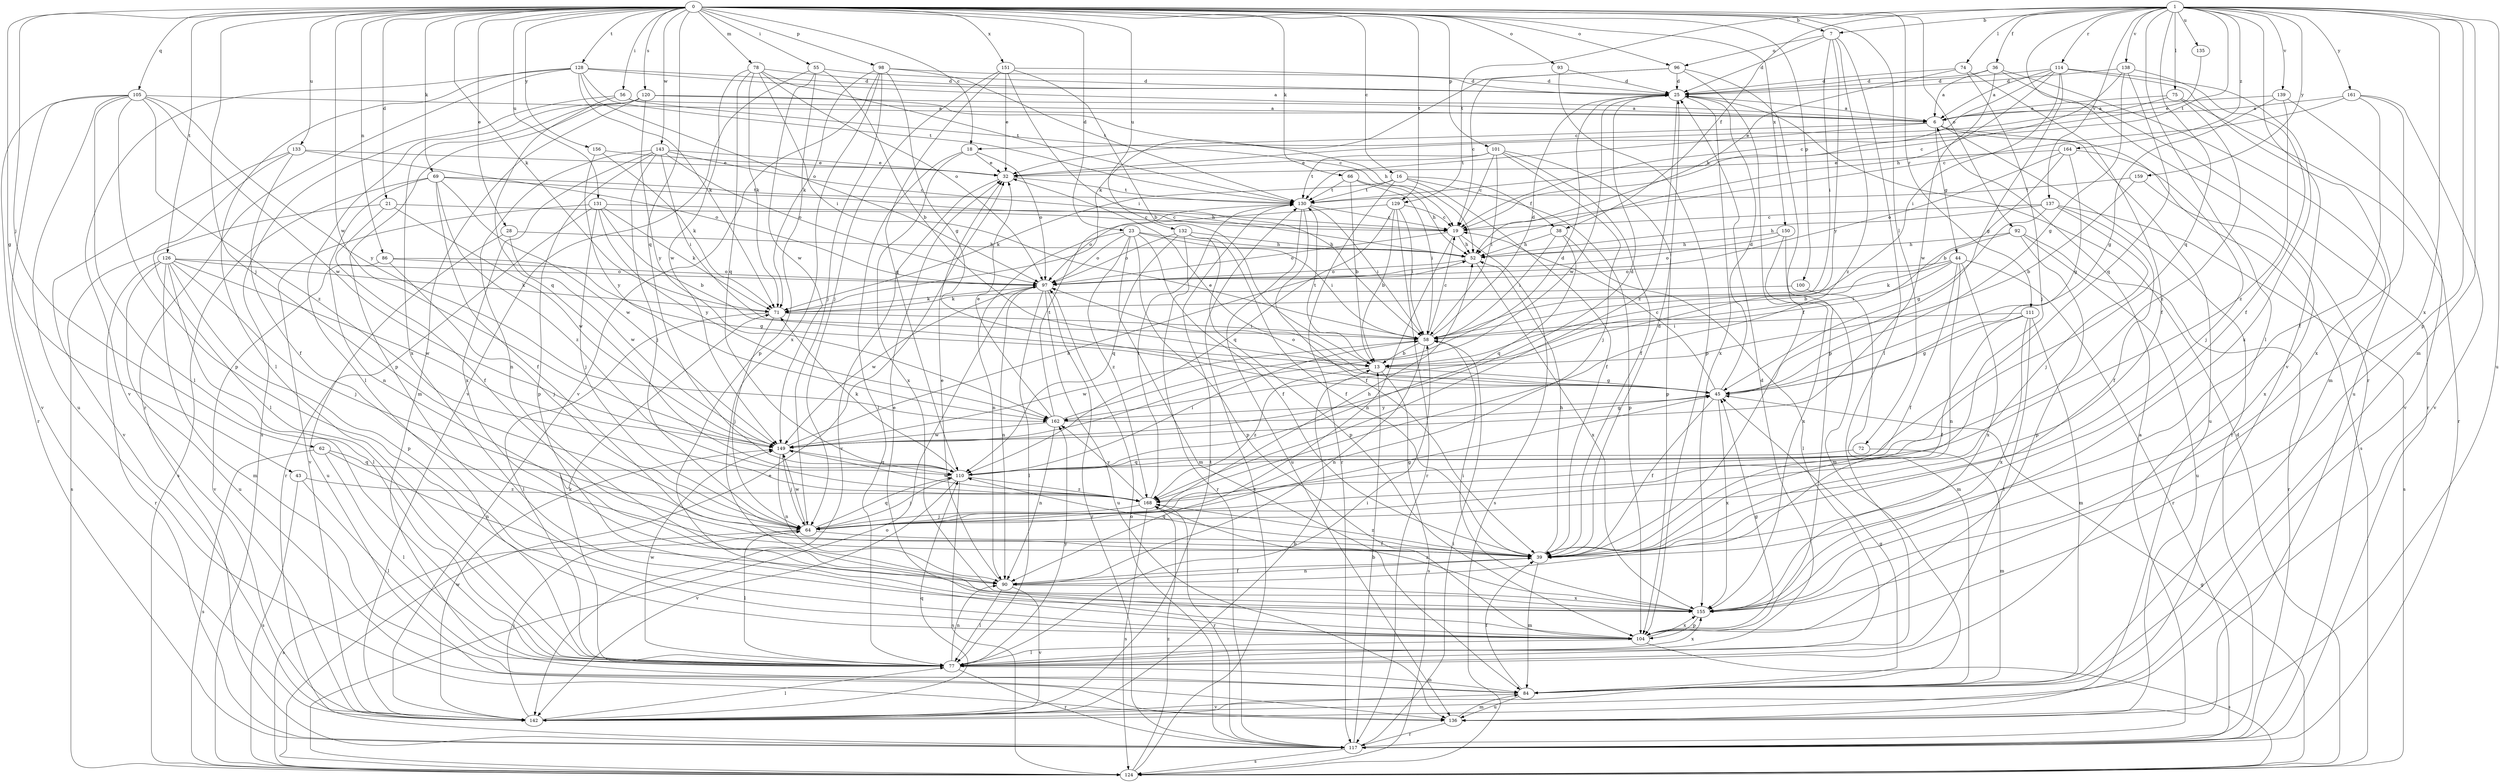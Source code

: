 strict digraph  {
0;
1;
6;
7;
13;
16;
18;
19;
21;
23;
25;
28;
32;
36;
38;
39;
43;
44;
45;
52;
55;
56;
58;
62;
64;
66;
69;
71;
72;
74;
75;
77;
78;
84;
86;
90;
92;
93;
96;
97;
98;
100;
101;
104;
105;
110;
111;
114;
117;
120;
124;
126;
128;
129;
130;
131;
132;
133;
135;
136;
137;
138;
139;
142;
143;
149;
150;
151;
155;
156;
159;
161;
162;
164;
168;
0 -> 7  [label=b];
0 -> 16  [label=c];
0 -> 18  [label=c];
0 -> 21  [label=d];
0 -> 23  [label=d];
0 -> 28  [label=e];
0 -> 43  [label=g];
0 -> 55  [label=i];
0 -> 56  [label=i];
0 -> 62  [label=j];
0 -> 64  [label=j];
0 -> 66  [label=k];
0 -> 69  [label=k];
0 -> 71  [label=k];
0 -> 72  [label=l];
0 -> 78  [label=m];
0 -> 86  [label=n];
0 -> 92  [label=o];
0 -> 93  [label=o];
0 -> 96  [label=o];
0 -> 98  [label=p];
0 -> 100  [label=p];
0 -> 101  [label=p];
0 -> 105  [label=q];
0 -> 110  [label=q];
0 -> 111  [label=r];
0 -> 120  [label=s];
0 -> 126  [label=t];
0 -> 128  [label=t];
0 -> 129  [label=t];
0 -> 131  [label=u];
0 -> 132  [label=u];
0 -> 133  [label=u];
0 -> 143  [label=w];
0 -> 149  [label=w];
0 -> 150  [label=x];
0 -> 151  [label=x];
0 -> 156  [label=y];
1 -> 7  [label=b];
1 -> 36  [label=f];
1 -> 38  [label=f];
1 -> 74  [label=l];
1 -> 75  [label=l];
1 -> 77  [label=l];
1 -> 84  [label=m];
1 -> 104  [label=p];
1 -> 110  [label=q];
1 -> 114  [label=r];
1 -> 117  [label=r];
1 -> 129  [label=t];
1 -> 130  [label=t];
1 -> 135  [label=u];
1 -> 136  [label=u];
1 -> 137  [label=v];
1 -> 138  [label=v];
1 -> 139  [label=v];
1 -> 142  [label=v];
1 -> 155  [label=x];
1 -> 159  [label=y];
1 -> 161  [label=y];
1 -> 164  [label=z];
6 -> 18  [label=c];
6 -> 44  [label=g];
6 -> 117  [label=r];
6 -> 124  [label=s];
6 -> 130  [label=t];
6 -> 136  [label=u];
7 -> 25  [label=d];
7 -> 58  [label=i];
7 -> 77  [label=l];
7 -> 96  [label=o];
7 -> 162  [label=y];
7 -> 168  [label=z];
13 -> 45  [label=g];
13 -> 124  [label=s];
13 -> 130  [label=t];
13 -> 168  [label=z];
16 -> 38  [label=f];
16 -> 39  [label=f];
16 -> 71  [label=k];
16 -> 104  [label=p];
16 -> 117  [label=r];
16 -> 130  [label=t];
18 -> 32  [label=e];
18 -> 77  [label=l];
18 -> 97  [label=o];
18 -> 155  [label=x];
19 -> 52  [label=h];
19 -> 90  [label=n];
19 -> 97  [label=o];
19 -> 124  [label=s];
21 -> 19  [label=c];
21 -> 39  [label=f];
21 -> 124  [label=s];
21 -> 149  [label=w];
23 -> 39  [label=f];
23 -> 52  [label=h];
23 -> 58  [label=i];
23 -> 84  [label=m];
23 -> 90  [label=n];
23 -> 97  [label=o];
23 -> 104  [label=p];
23 -> 168  [label=z];
25 -> 6  [label=a];
25 -> 149  [label=w];
25 -> 155  [label=x];
25 -> 168  [label=z];
28 -> 52  [label=h];
28 -> 136  [label=u];
28 -> 149  [label=w];
32 -> 130  [label=t];
32 -> 142  [label=v];
36 -> 6  [label=a];
36 -> 25  [label=d];
36 -> 84  [label=m];
36 -> 117  [label=r];
36 -> 149  [label=w];
38 -> 52  [label=h];
38 -> 58  [label=i];
38 -> 77  [label=l];
38 -> 110  [label=q];
39 -> 25  [label=d];
39 -> 52  [label=h];
39 -> 84  [label=m];
39 -> 90  [label=n];
39 -> 110  [label=q];
39 -> 168  [label=z];
43 -> 77  [label=l];
43 -> 124  [label=s];
43 -> 168  [label=z];
44 -> 39  [label=f];
44 -> 58  [label=i];
44 -> 71  [label=k];
44 -> 90  [label=n];
44 -> 97  [label=o];
44 -> 117  [label=r];
44 -> 155  [label=x];
45 -> 19  [label=c];
45 -> 25  [label=d];
45 -> 32  [label=e];
45 -> 39  [label=f];
45 -> 97  [label=o];
45 -> 155  [label=x];
45 -> 162  [label=y];
52 -> 97  [label=o];
52 -> 155  [label=x];
55 -> 13  [label=b];
55 -> 25  [label=d];
55 -> 104  [label=p];
55 -> 142  [label=v];
55 -> 149  [label=w];
56 -> 6  [label=a];
56 -> 19  [label=c];
56 -> 110  [label=q];
56 -> 124  [label=s];
58 -> 13  [label=b];
58 -> 19  [label=c];
58 -> 25  [label=d];
58 -> 90  [label=n];
58 -> 149  [label=w];
62 -> 77  [label=l];
62 -> 90  [label=n];
62 -> 110  [label=q];
62 -> 124  [label=s];
64 -> 39  [label=f];
64 -> 45  [label=g];
64 -> 52  [label=h];
64 -> 77  [label=l];
64 -> 110  [label=q];
64 -> 124  [label=s];
64 -> 149  [label=w];
66 -> 13  [label=b];
66 -> 52  [label=h];
66 -> 58  [label=i];
66 -> 130  [label=t];
69 -> 39  [label=f];
69 -> 52  [label=h];
69 -> 90  [label=n];
69 -> 124  [label=s];
69 -> 130  [label=t];
69 -> 149  [label=w];
69 -> 168  [label=z];
71 -> 58  [label=i];
71 -> 64  [label=j];
71 -> 77  [label=l];
72 -> 84  [label=m];
72 -> 110  [label=q];
74 -> 25  [label=d];
74 -> 39  [label=f];
74 -> 52  [label=h];
74 -> 64  [label=j];
75 -> 6  [label=a];
75 -> 32  [label=e];
75 -> 117  [label=r];
75 -> 168  [label=z];
77 -> 25  [label=d];
77 -> 58  [label=i];
77 -> 71  [label=k];
77 -> 84  [label=m];
77 -> 90  [label=n];
77 -> 117  [label=r];
77 -> 149  [label=w];
77 -> 155  [label=x];
77 -> 162  [label=y];
78 -> 25  [label=d];
78 -> 58  [label=i];
78 -> 71  [label=k];
78 -> 97  [label=o];
78 -> 110  [label=q];
78 -> 130  [label=t];
78 -> 149  [label=w];
84 -> 39  [label=f];
84 -> 45  [label=g];
84 -> 136  [label=u];
84 -> 142  [label=v];
86 -> 45  [label=g];
86 -> 64  [label=j];
86 -> 97  [label=o];
86 -> 142  [label=v];
90 -> 32  [label=e];
90 -> 39  [label=f];
90 -> 77  [label=l];
90 -> 142  [label=v];
90 -> 155  [label=x];
92 -> 13  [label=b];
92 -> 52  [label=h];
92 -> 104  [label=p];
92 -> 117  [label=r];
92 -> 136  [label=u];
93 -> 25  [label=d];
93 -> 104  [label=p];
96 -> 19  [label=c];
96 -> 25  [label=d];
96 -> 39  [label=f];
96 -> 71  [label=k];
96 -> 104  [label=p];
97 -> 71  [label=k];
97 -> 77  [label=l];
97 -> 90  [label=n];
97 -> 117  [label=r];
97 -> 136  [label=u];
97 -> 149  [label=w];
98 -> 25  [label=d];
98 -> 45  [label=g];
98 -> 64  [label=j];
98 -> 71  [label=k];
98 -> 130  [label=t];
98 -> 142  [label=v];
98 -> 155  [label=x];
100 -> 71  [label=k];
100 -> 84  [label=m];
101 -> 19  [label=c];
101 -> 32  [label=e];
101 -> 39  [label=f];
101 -> 58  [label=i];
101 -> 64  [label=j];
101 -> 104  [label=p];
101 -> 130  [label=t];
104 -> 32  [label=e];
104 -> 45  [label=g];
104 -> 77  [label=l];
104 -> 124  [label=s];
104 -> 155  [label=x];
105 -> 6  [label=a];
105 -> 77  [label=l];
105 -> 104  [label=p];
105 -> 117  [label=r];
105 -> 136  [label=u];
105 -> 142  [label=v];
105 -> 149  [label=w];
105 -> 162  [label=y];
105 -> 168  [label=z];
110 -> 58  [label=i];
110 -> 64  [label=j];
110 -> 71  [label=k];
110 -> 124  [label=s];
110 -> 142  [label=v];
110 -> 168  [label=z];
111 -> 39  [label=f];
111 -> 45  [label=g];
111 -> 58  [label=i];
111 -> 77  [label=l];
111 -> 84  [label=m];
111 -> 155  [label=x];
114 -> 6  [label=a];
114 -> 19  [label=c];
114 -> 25  [label=d];
114 -> 45  [label=g];
114 -> 52  [label=h];
114 -> 58  [label=i];
114 -> 136  [label=u];
114 -> 155  [label=x];
117 -> 6  [label=a];
117 -> 13  [label=b];
117 -> 58  [label=i];
117 -> 97  [label=o];
117 -> 124  [label=s];
120 -> 6  [label=a];
120 -> 52  [label=h];
120 -> 77  [label=l];
120 -> 84  [label=m];
120 -> 104  [label=p];
120 -> 155  [label=x];
120 -> 162  [label=y];
124 -> 25  [label=d];
124 -> 32  [label=e];
124 -> 45  [label=g];
124 -> 97  [label=o];
124 -> 130  [label=t];
124 -> 168  [label=z];
126 -> 64  [label=j];
126 -> 71  [label=k];
126 -> 77  [label=l];
126 -> 84  [label=m];
126 -> 97  [label=o];
126 -> 104  [label=p];
126 -> 117  [label=r];
126 -> 136  [label=u];
126 -> 149  [label=w];
128 -> 6  [label=a];
128 -> 25  [label=d];
128 -> 71  [label=k];
128 -> 77  [label=l];
128 -> 97  [label=o];
128 -> 117  [label=r];
128 -> 130  [label=t];
128 -> 142  [label=v];
129 -> 13  [label=b];
129 -> 19  [label=c];
129 -> 58  [label=i];
129 -> 97  [label=o];
129 -> 110  [label=q];
129 -> 117  [label=r];
130 -> 19  [label=c];
130 -> 39  [label=f];
130 -> 58  [label=i];
130 -> 136  [label=u];
131 -> 13  [label=b];
131 -> 19  [label=c];
131 -> 64  [label=j];
131 -> 71  [label=k];
131 -> 117  [label=r];
131 -> 142  [label=v];
131 -> 162  [label=y];
132 -> 39  [label=f];
132 -> 52  [label=h];
132 -> 97  [label=o];
132 -> 104  [label=p];
132 -> 110  [label=q];
132 -> 117  [label=r];
133 -> 32  [label=e];
133 -> 39  [label=f];
133 -> 77  [label=l];
133 -> 97  [label=o];
133 -> 142  [label=v];
135 -> 32  [label=e];
136 -> 84  [label=m];
136 -> 117  [label=r];
137 -> 19  [label=c];
137 -> 39  [label=f];
137 -> 45  [label=g];
137 -> 52  [label=h];
137 -> 64  [label=j];
137 -> 124  [label=s];
138 -> 19  [label=c];
138 -> 25  [label=d];
138 -> 39  [label=f];
138 -> 45  [label=g];
138 -> 110  [label=q];
139 -> 6  [label=a];
139 -> 45  [label=g];
139 -> 142  [label=v];
139 -> 168  [label=z];
142 -> 13  [label=b];
142 -> 64  [label=j];
142 -> 77  [label=l];
142 -> 110  [label=q];
142 -> 130  [label=t];
142 -> 149  [label=w];
143 -> 19  [label=c];
143 -> 32  [label=e];
143 -> 58  [label=i];
143 -> 64  [label=j];
143 -> 90  [label=n];
143 -> 97  [label=o];
143 -> 104  [label=p];
143 -> 155  [label=x];
149 -> 25  [label=d];
149 -> 52  [label=h];
149 -> 64  [label=j];
149 -> 90  [label=n];
149 -> 110  [label=q];
150 -> 52  [label=h];
150 -> 84  [label=m];
150 -> 97  [label=o];
150 -> 155  [label=x];
151 -> 13  [label=b];
151 -> 25  [label=d];
151 -> 32  [label=e];
151 -> 58  [label=i];
151 -> 64  [label=j];
151 -> 110  [label=q];
155 -> 58  [label=i];
155 -> 104  [label=p];
155 -> 168  [label=z];
156 -> 32  [label=e];
156 -> 71  [label=k];
156 -> 162  [label=y];
159 -> 13  [label=b];
159 -> 130  [label=t];
159 -> 155  [label=x];
161 -> 6  [label=a];
161 -> 19  [label=c];
161 -> 39  [label=f];
161 -> 142  [label=v];
161 -> 155  [label=x];
162 -> 25  [label=d];
162 -> 32  [label=e];
162 -> 45  [label=g];
162 -> 90  [label=n];
162 -> 130  [label=t];
162 -> 149  [label=w];
164 -> 13  [label=b];
164 -> 32  [label=e];
164 -> 45  [label=g];
164 -> 64  [label=j];
164 -> 97  [label=o];
168 -> 64  [label=j];
168 -> 117  [label=r];
168 -> 124  [label=s];
168 -> 130  [label=t];
168 -> 149  [label=w];
168 -> 162  [label=y];
}

